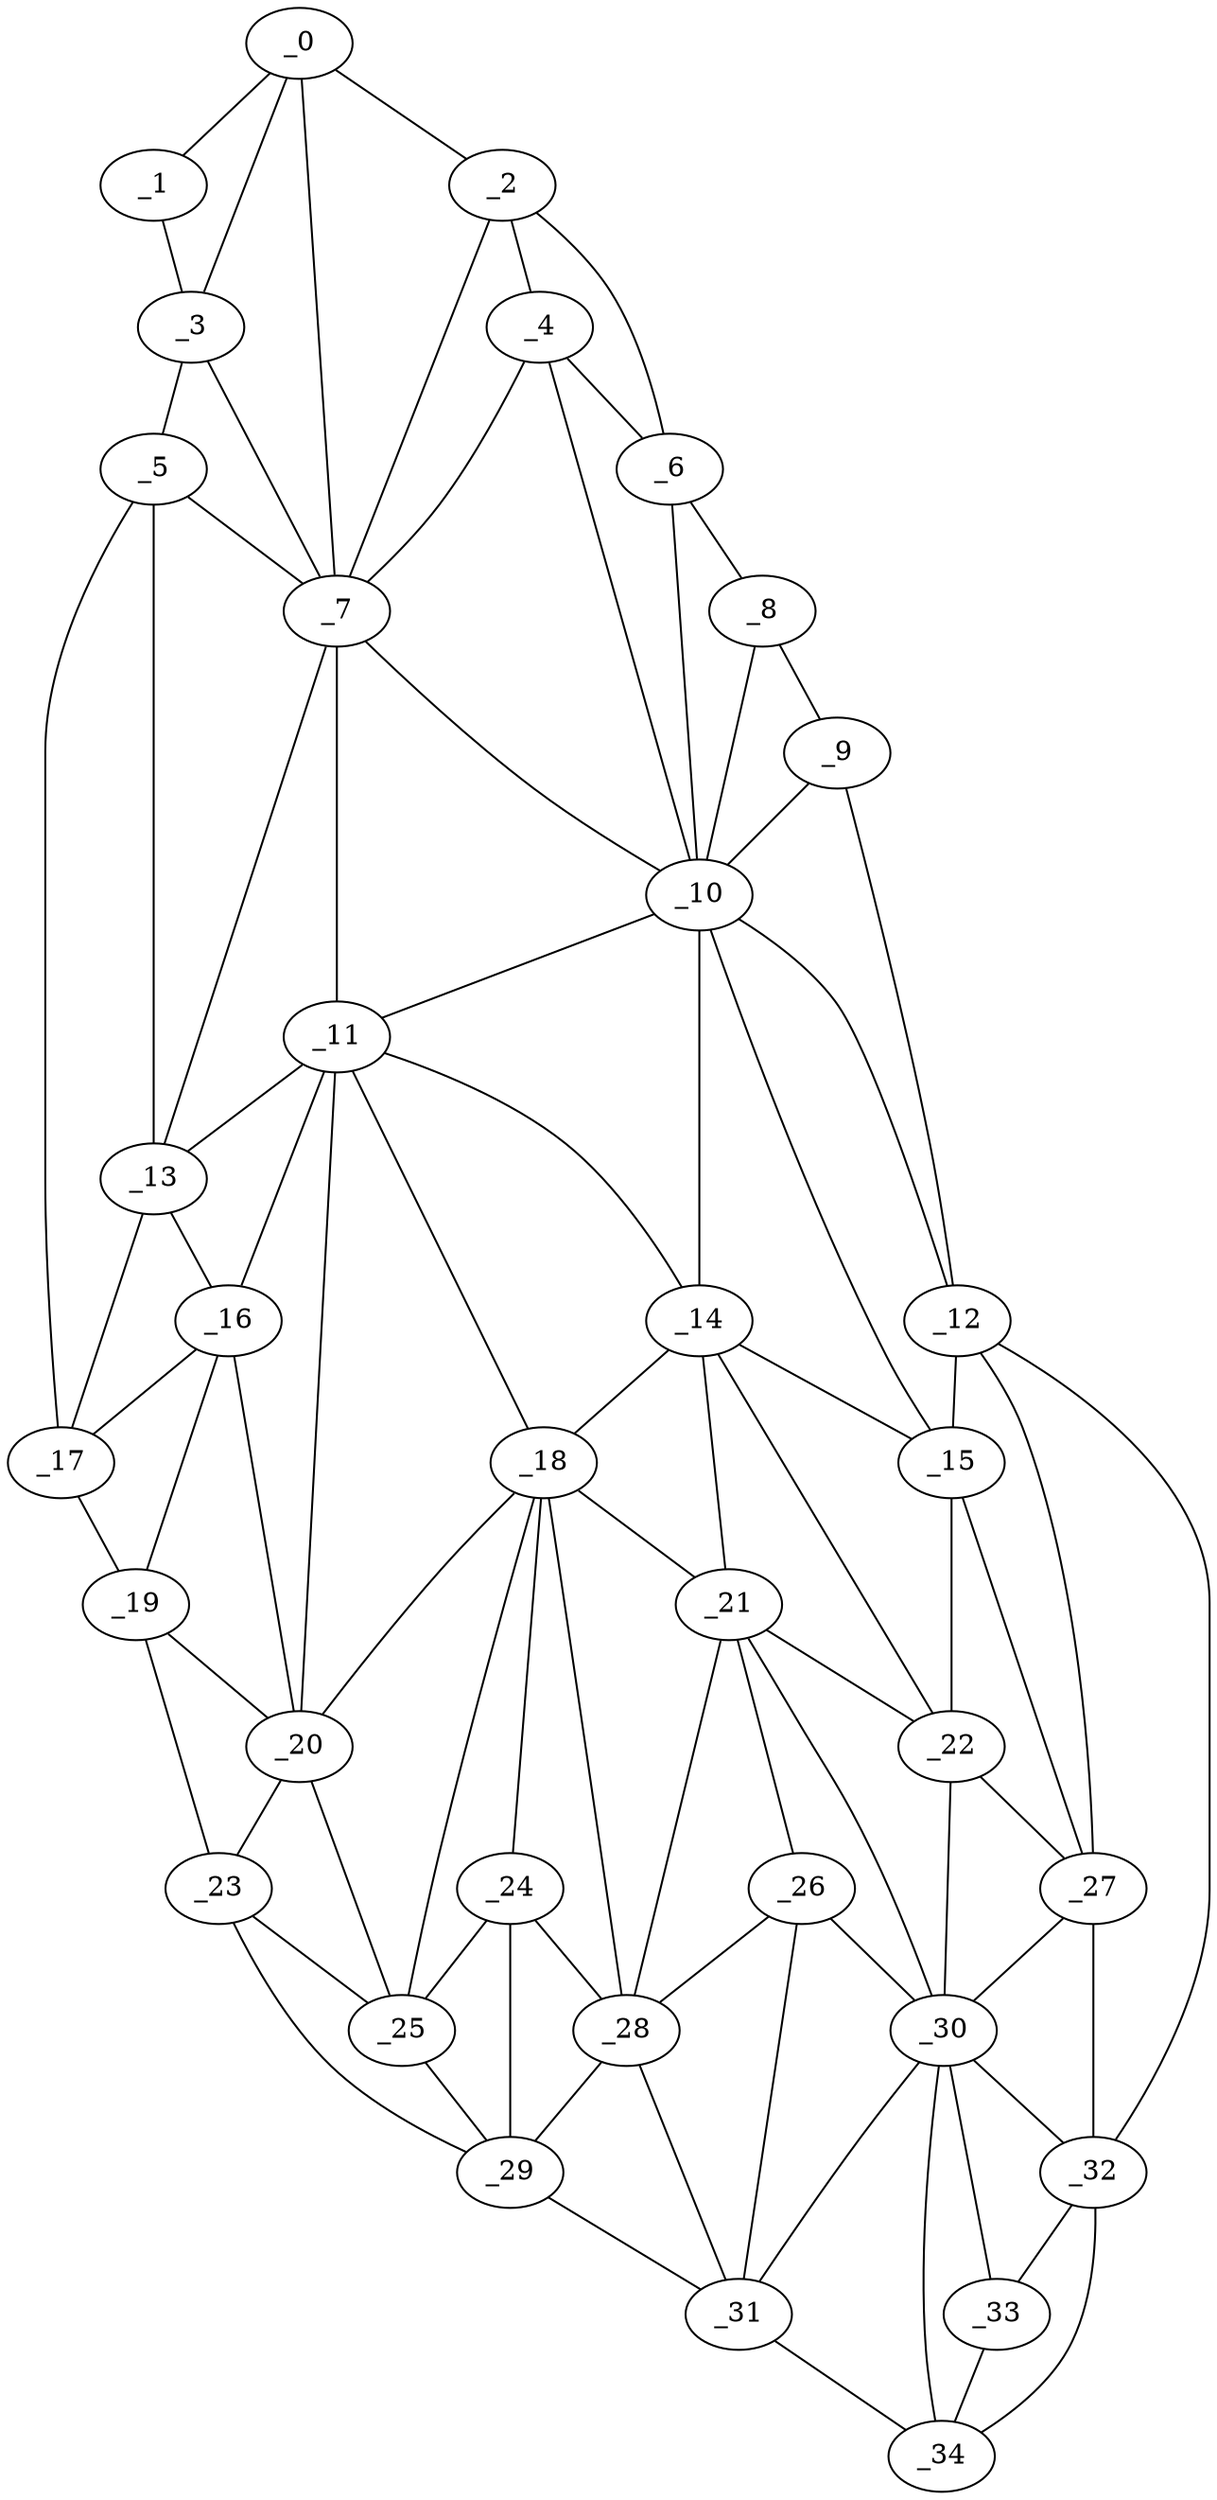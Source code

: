 graph "obj69__105.gxl" {
	_0	 [x=5,
		y=87];
	_1	 [x=5,
		y=101];
	_0 -- _1	 [valence=1];
	_2	 [x=10,
		y=73];
	_0 -- _2	 [valence=1];
	_3	 [x=11,
		y=102];
	_0 -- _3	 [valence=2];
	_7	 [x=34,
		y=94];
	_0 -- _7	 [valence=2];
	_1 -- _3	 [valence=1];
	_4	 [x=25,
		y=50];
	_2 -- _4	 [valence=2];
	_6	 [x=30,
		y=40];
	_2 -- _6	 [valence=1];
	_2 -- _7	 [valence=1];
	_5	 [x=27,
		y=104];
	_3 -- _5	 [valence=1];
	_3 -- _7	 [valence=1];
	_4 -- _6	 [valence=1];
	_4 -- _7	 [valence=2];
	_10	 [x=54,
		y=50];
	_4 -- _10	 [valence=1];
	_5 -- _7	 [valence=1];
	_13	 [x=62,
		y=107];
	_5 -- _13	 [valence=2];
	_17	 [x=78,
		y=109];
	_5 -- _17	 [valence=1];
	_8	 [x=35,
		y=33];
	_6 -- _8	 [valence=1];
	_6 -- _10	 [valence=2];
	_7 -- _10	 [valence=2];
	_11	 [x=56,
		y=91];
	_7 -- _11	 [valence=1];
	_7 -- _13	 [valence=2];
	_9	 [x=42,
		y=24];
	_8 -- _9	 [valence=1];
	_8 -- _10	 [valence=2];
	_9 -- _10	 [valence=2];
	_12	 [x=60,
		y=21];
	_9 -- _12	 [valence=1];
	_10 -- _11	 [valence=2];
	_10 -- _12	 [valence=2];
	_14	 [x=65,
		y=51];
	_10 -- _14	 [valence=1];
	_15	 [x=68,
		y=23];
	_10 -- _15	 [valence=1];
	_11 -- _13	 [valence=2];
	_11 -- _14	 [valence=1];
	_16	 [x=75,
		y=107];
	_11 -- _16	 [valence=1];
	_18	 [x=80,
		y=77];
	_11 -- _18	 [valence=2];
	_20	 [x=86,
		y=94];
	_11 -- _20	 [valence=2];
	_12 -- _15	 [valence=2];
	_27	 [x=101,
		y=25];
	_12 -- _27	 [valence=1];
	_32	 [x=122,
		y=26];
	_12 -- _32	 [valence=1];
	_13 -- _16	 [valence=2];
	_13 -- _17	 [valence=1];
	_14 -- _15	 [valence=2];
	_14 -- _18	 [valence=1];
	_21	 [x=87,
		y=55];
	_14 -- _21	 [valence=2];
	_22	 [x=91,
		y=27];
	_14 -- _22	 [valence=1];
	_15 -- _22	 [valence=2];
	_15 -- _27	 [valence=2];
	_16 -- _17	 [valence=2];
	_19	 [x=85,
		y=108];
	_16 -- _19	 [valence=2];
	_16 -- _20	 [valence=2];
	_17 -- _19	 [valence=1];
	_18 -- _20	 [valence=2];
	_18 -- _21	 [valence=2];
	_24	 [x=94,
		y=80];
	_18 -- _24	 [valence=2];
	_25	 [x=95,
		y=84];
	_18 -- _25	 [valence=2];
	_28	 [x=101,
		y=67];
	_18 -- _28	 [valence=2];
	_19 -- _20	 [valence=1];
	_23	 [x=92,
		y=103];
	_19 -- _23	 [valence=1];
	_20 -- _23	 [valence=2];
	_20 -- _25	 [valence=1];
	_21 -- _22	 [valence=2];
	_26	 [x=96,
		y=57];
	_21 -- _26	 [valence=2];
	_21 -- _28	 [valence=2];
	_30	 [x=108,
		y=39];
	_21 -- _30	 [valence=2];
	_22 -- _27	 [valence=2];
	_22 -- _30	 [valence=2];
	_23 -- _25	 [valence=2];
	_29	 [x=104,
		y=86];
	_23 -- _29	 [valence=1];
	_24 -- _25	 [valence=2];
	_24 -- _28	 [valence=2];
	_24 -- _29	 [valence=2];
	_25 -- _29	 [valence=2];
	_26 -- _28	 [valence=2];
	_26 -- _30	 [valence=2];
	_31	 [x=119,
		y=61];
	_26 -- _31	 [valence=2];
	_27 -- _30	 [valence=2];
	_27 -- _32	 [valence=2];
	_28 -- _29	 [valence=1];
	_28 -- _31	 [valence=1];
	_29 -- _31	 [valence=1];
	_30 -- _31	 [valence=2];
	_30 -- _32	 [valence=2];
	_33	 [x=122,
		y=40];
	_30 -- _33	 [valence=2];
	_34	 [x=126,
		y=46];
	_30 -- _34	 [valence=2];
	_31 -- _34	 [valence=1];
	_32 -- _33	 [valence=2];
	_32 -- _34	 [valence=1];
	_33 -- _34	 [valence=1];
}
